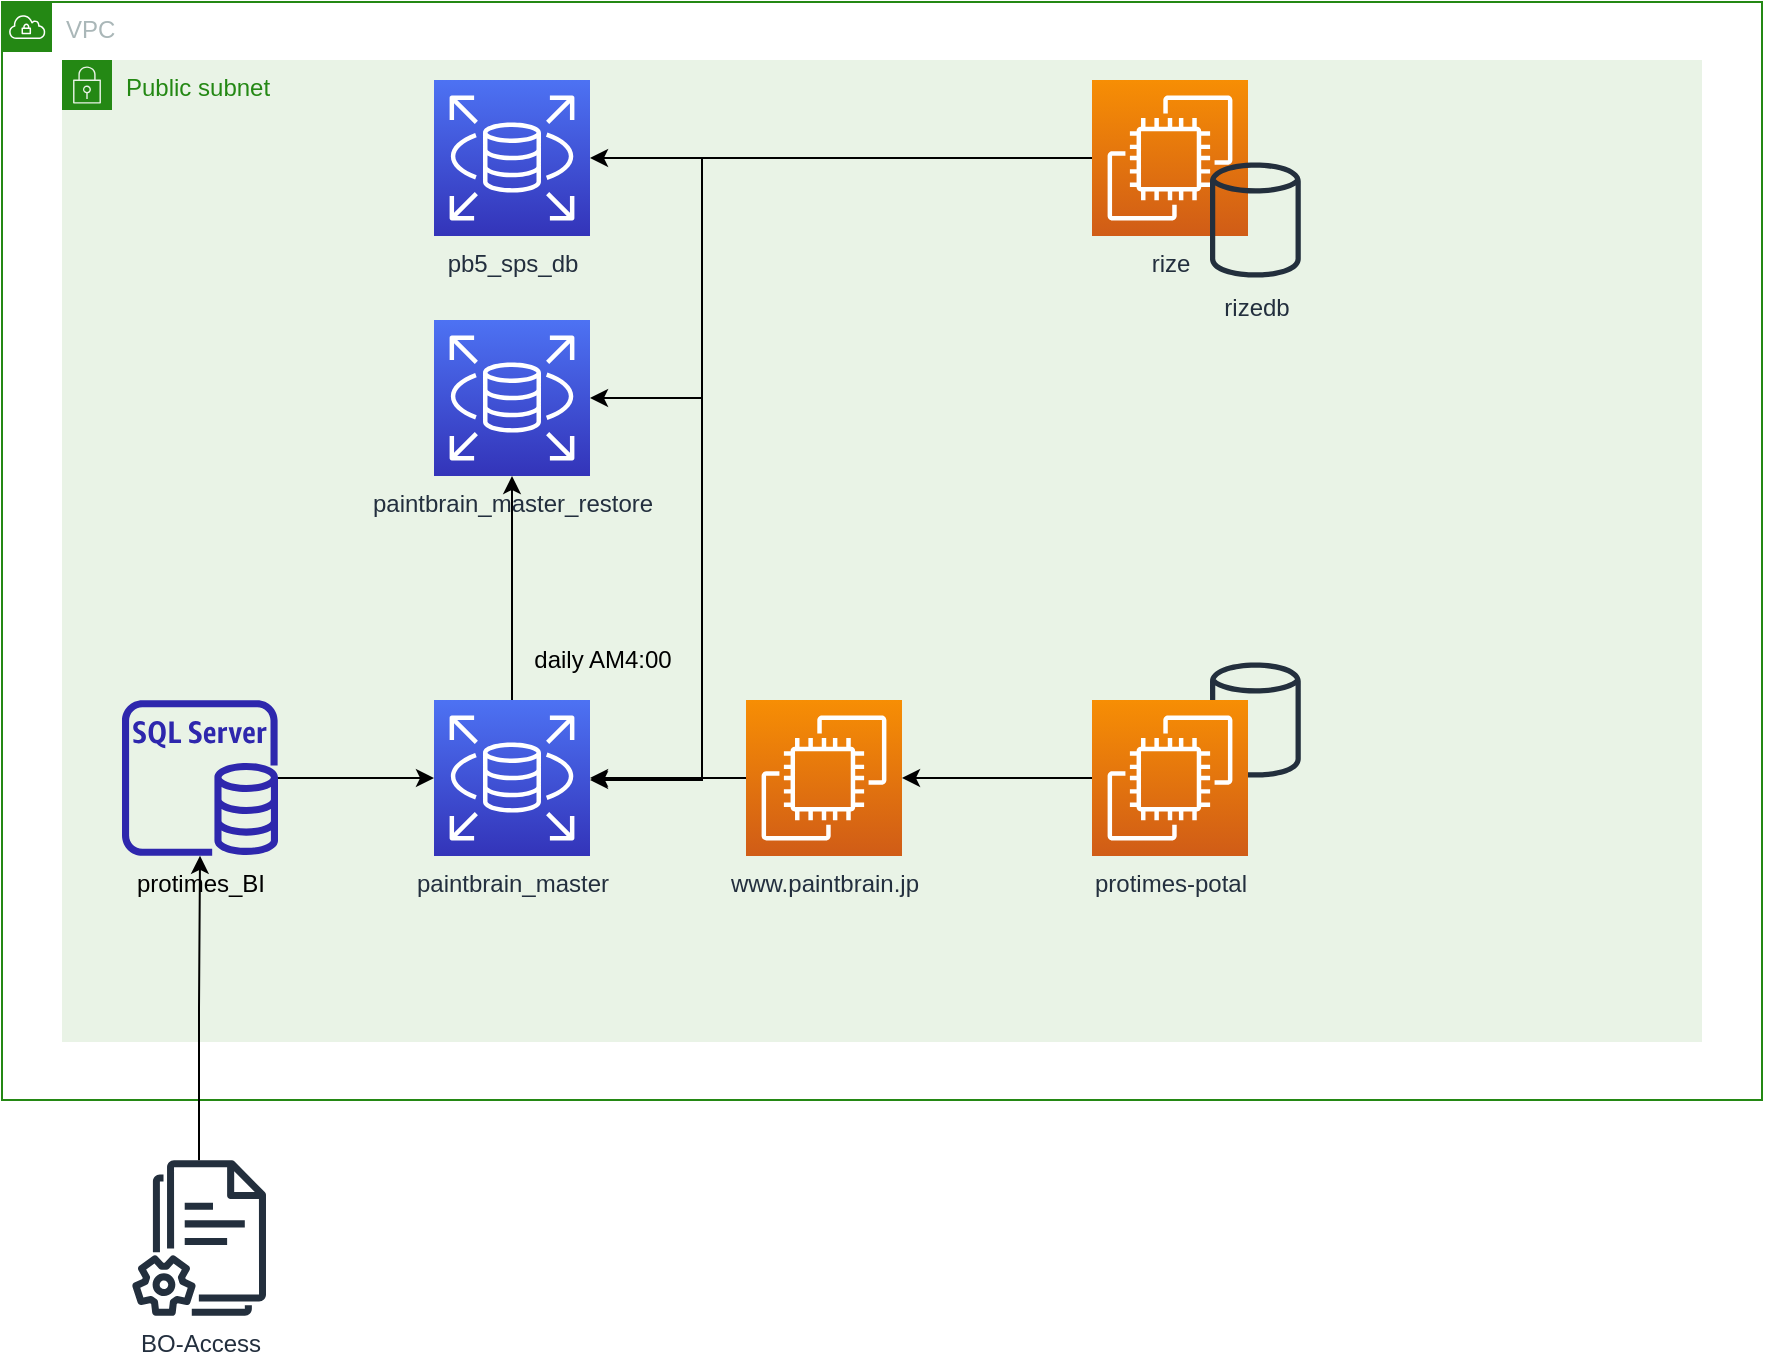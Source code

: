 <mxfile version="19.0.0" type="github">
  <diagram id="X_uQk7BK54YbEMtX285s" name="Page-1">
    <mxGraphModel dx="968" dy="651" grid="1" gridSize="10" guides="1" tooltips="1" connect="1" arrows="1" fold="1" page="1" pageScale="1" pageWidth="1169" pageHeight="1654" math="0" shadow="0">
      <root>
        <mxCell id="0" />
        <mxCell id="1" parent="0" />
        <mxCell id="W94mFD7Sm96_-OhgsIUf-4" value="VPC" style="points=[[0,0],[0.25,0],[0.5,0],[0.75,0],[1,0],[1,0.25],[1,0.5],[1,0.75],[1,1],[0.75,1],[0.5,1],[0.25,1],[0,1],[0,0.75],[0,0.5],[0,0.25]];outlineConnect=0;gradientColor=none;html=1;whiteSpace=wrap;fontSize=12;fontStyle=0;container=1;pointerEvents=0;collapsible=0;recursiveResize=0;shape=mxgraph.aws4.group;grIcon=mxgraph.aws4.group_vpc;strokeColor=#248814;fillColor=none;verticalAlign=top;align=left;spacingLeft=30;fontColor=#AAB7B8;dashed=0;" vertex="1" parent="1">
          <mxGeometry x="40" y="41" width="880" height="549" as="geometry" />
        </mxCell>
        <mxCell id="W94mFD7Sm96_-OhgsIUf-5" value="Public subnet" style="points=[[0,0],[0.25,0],[0.5,0],[0.75,0],[1,0],[1,0.25],[1,0.5],[1,0.75],[1,1],[0.75,1],[0.5,1],[0.25,1],[0,1],[0,0.75],[0,0.5],[0,0.25]];outlineConnect=0;gradientColor=none;html=1;whiteSpace=wrap;fontSize=12;fontStyle=0;container=1;pointerEvents=0;collapsible=0;recursiveResize=0;shape=mxgraph.aws4.group;grIcon=mxgraph.aws4.group_security_group;grStroke=0;strokeColor=#248814;fillColor=#E9F3E6;verticalAlign=top;align=left;spacingLeft=30;fontColor=#248814;dashed=0;" vertex="1" parent="W94mFD7Sm96_-OhgsIUf-4">
          <mxGeometry x="30" y="29" width="820" height="491" as="geometry" />
        </mxCell>
        <mxCell id="W94mFD7Sm96_-OhgsIUf-18" style="edgeStyle=orthogonalEdgeStyle;rounded=0;orthogonalLoop=1;jettySize=auto;html=1;exitX=0.5;exitY=0;exitDx=0;exitDy=0;exitPerimeter=0;" edge="1" parent="W94mFD7Sm96_-OhgsIUf-5" source="W94mFD7Sm96_-OhgsIUf-6" target="W94mFD7Sm96_-OhgsIUf-15">
          <mxGeometry relative="1" as="geometry" />
        </mxCell>
        <mxCell id="W94mFD7Sm96_-OhgsIUf-6" value="paintbrain_master" style="sketch=0;points=[[0,0,0],[0.25,0,0],[0.5,0,0],[0.75,0,0],[1,0,0],[0,1,0],[0.25,1,0],[0.5,1,0],[0.75,1,0],[1,1,0],[0,0.25,0],[0,0.5,0],[0,0.75,0],[1,0.25,0],[1,0.5,0],[1,0.75,0]];outlineConnect=0;fontColor=#232F3E;gradientColor=#4D72F3;gradientDirection=north;fillColor=#3334B9;strokeColor=#ffffff;dashed=0;verticalLabelPosition=bottom;verticalAlign=top;align=center;html=1;fontSize=12;fontStyle=0;aspect=fixed;shape=mxgraph.aws4.resourceIcon;resIcon=mxgraph.aws4.rds;" vertex="1" parent="W94mFD7Sm96_-OhgsIUf-5">
          <mxGeometry x="186" y="320" width="78" height="78" as="geometry" />
        </mxCell>
        <mxCell id="W94mFD7Sm96_-OhgsIUf-23" style="edgeStyle=orthogonalEdgeStyle;rounded=0;orthogonalLoop=1;jettySize=auto;html=1;exitX=0;exitY=0.5;exitDx=0;exitDy=0;exitPerimeter=0;" edge="1" parent="W94mFD7Sm96_-OhgsIUf-5" source="W94mFD7Sm96_-OhgsIUf-7" target="W94mFD7Sm96_-OhgsIUf-6">
          <mxGeometry relative="1" as="geometry" />
        </mxCell>
        <mxCell id="W94mFD7Sm96_-OhgsIUf-7" value="www.paintbrain.jp" style="sketch=0;points=[[0,0,0],[0.25,0,0],[0.5,0,0],[0.75,0,0],[1,0,0],[0,1,0],[0.25,1,0],[0.5,1,0],[0.75,1,0],[1,1,0],[0,0.25,0],[0,0.5,0],[0,0.75,0],[1,0.25,0],[1,0.5,0],[1,0.75,0]];outlineConnect=0;fontColor=#232F3E;gradientColor=#F78E04;gradientDirection=north;fillColor=#D05C17;strokeColor=#ffffff;dashed=0;verticalLabelPosition=bottom;verticalAlign=top;align=center;html=1;fontSize=12;fontStyle=0;aspect=fixed;shape=mxgraph.aws4.resourceIcon;resIcon=mxgraph.aws4.ec2;" vertex="1" parent="W94mFD7Sm96_-OhgsIUf-5">
          <mxGeometry x="342" y="320" width="78" height="78" as="geometry" />
        </mxCell>
        <mxCell id="W94mFD7Sm96_-OhgsIUf-26" style="edgeStyle=orthogonalEdgeStyle;rounded=0;orthogonalLoop=1;jettySize=auto;html=1;exitX=0;exitY=0.5;exitDx=0;exitDy=0;exitPerimeter=0;entryX=1;entryY=0.5;entryDx=0;entryDy=0;entryPerimeter=0;" edge="1" parent="W94mFD7Sm96_-OhgsIUf-5" source="W94mFD7Sm96_-OhgsIUf-12" target="W94mFD7Sm96_-OhgsIUf-14">
          <mxGeometry relative="1" as="geometry" />
        </mxCell>
        <mxCell id="W94mFD7Sm96_-OhgsIUf-27" style="edgeStyle=orthogonalEdgeStyle;rounded=0;orthogonalLoop=1;jettySize=auto;html=1;exitX=0;exitY=0.5;exitDx=0;exitDy=0;exitPerimeter=0;entryX=1;entryY=0.5;entryDx=0;entryDy=0;entryPerimeter=0;" edge="1" parent="W94mFD7Sm96_-OhgsIUf-5" source="W94mFD7Sm96_-OhgsIUf-12" target="W94mFD7Sm96_-OhgsIUf-15">
          <mxGeometry relative="1" as="geometry">
            <Array as="points">
              <mxPoint x="320" y="49" />
              <mxPoint x="320" y="169" />
            </Array>
          </mxGeometry>
        </mxCell>
        <mxCell id="W94mFD7Sm96_-OhgsIUf-12" value="rize" style="sketch=0;points=[[0,0,0],[0.25,0,0],[0.5,0,0],[0.75,0,0],[1,0,0],[0,1,0],[0.25,1,0],[0.5,1,0],[0.75,1,0],[1,1,0],[0,0.25,0],[0,0.5,0],[0,0.75,0],[1,0.25,0],[1,0.5,0],[1,0.75,0]];outlineConnect=0;fontColor=#232F3E;gradientColor=#F78E04;gradientDirection=north;fillColor=#D05C17;strokeColor=#ffffff;dashed=0;verticalLabelPosition=bottom;verticalAlign=top;align=center;html=1;fontSize=12;fontStyle=0;aspect=fixed;shape=mxgraph.aws4.resourceIcon;resIcon=mxgraph.aws4.ec2;" vertex="1" parent="W94mFD7Sm96_-OhgsIUf-5">
          <mxGeometry x="515" y="10" width="78" height="78" as="geometry" />
        </mxCell>
        <mxCell id="W94mFD7Sm96_-OhgsIUf-13" value="rizedb" style="sketch=0;outlineConnect=0;fontColor=#232F3E;gradientColor=none;fillColor=#232F3D;strokeColor=none;dashed=0;verticalLabelPosition=bottom;verticalAlign=top;align=center;html=1;fontSize=12;fontStyle=0;aspect=fixed;pointerEvents=1;shape=mxgraph.aws4.generic_database;" vertex="1" parent="W94mFD7Sm96_-OhgsIUf-5">
          <mxGeometry x="574" y="50" width="45.39" height="60" as="geometry" />
        </mxCell>
        <mxCell id="W94mFD7Sm96_-OhgsIUf-14" value="pb5_sps_db" style="sketch=0;points=[[0,0,0],[0.25,0,0],[0.5,0,0],[0.75,0,0],[1,0,0],[0,1,0],[0.25,1,0],[0.5,1,0],[0.75,1,0],[1,1,0],[0,0.25,0],[0,0.5,0],[0,0.75,0],[1,0.25,0],[1,0.5,0],[1,0.75,0]];outlineConnect=0;fontColor=#232F3E;gradientColor=#4D72F3;gradientDirection=north;fillColor=#3334B9;strokeColor=#ffffff;dashed=0;verticalLabelPosition=bottom;verticalAlign=top;align=center;html=1;fontSize=12;fontStyle=0;aspect=fixed;shape=mxgraph.aws4.resourceIcon;resIcon=mxgraph.aws4.rds;" vertex="1" parent="W94mFD7Sm96_-OhgsIUf-5">
          <mxGeometry x="186" y="10" width="78" height="78" as="geometry" />
        </mxCell>
        <mxCell id="W94mFD7Sm96_-OhgsIUf-15" value="paintbrain_master_restore" style="sketch=0;points=[[0,0,0],[0.25,0,0],[0.5,0,0],[0.75,0,0],[1,0,0],[0,1,0],[0.25,1,0],[0.5,1,0],[0.75,1,0],[1,1,0],[0,0.25,0],[0,0.5,0],[0,0.75,0],[1,0.25,0],[1,0.5,0],[1,0.75,0]];outlineConnect=0;fontColor=#232F3E;gradientColor=#4D72F3;gradientDirection=north;fillColor=#3334B9;strokeColor=#ffffff;dashed=0;verticalLabelPosition=bottom;verticalAlign=top;align=center;html=1;fontSize=12;fontStyle=0;aspect=fixed;shape=mxgraph.aws4.resourceIcon;resIcon=mxgraph.aws4.rds;" vertex="1" parent="W94mFD7Sm96_-OhgsIUf-5">
          <mxGeometry x="186" y="130" width="78" height="78" as="geometry" />
        </mxCell>
        <mxCell id="W94mFD7Sm96_-OhgsIUf-11" value="" style="sketch=0;outlineConnect=0;fontColor=#232F3E;gradientColor=none;fillColor=#232F3D;strokeColor=none;dashed=0;verticalLabelPosition=bottom;verticalAlign=top;align=center;html=1;fontSize=12;fontStyle=0;aspect=fixed;pointerEvents=1;shape=mxgraph.aws4.generic_database;" vertex="1" parent="W94mFD7Sm96_-OhgsIUf-5">
          <mxGeometry x="574.01" y="300" width="45.38" height="60" as="geometry" />
        </mxCell>
        <mxCell id="W94mFD7Sm96_-OhgsIUf-22" style="edgeStyle=orthogonalEdgeStyle;rounded=0;orthogonalLoop=1;jettySize=auto;html=1;exitX=0;exitY=0.5;exitDx=0;exitDy=0;exitPerimeter=0;entryX=1;entryY=0.5;entryDx=0;entryDy=0;entryPerimeter=0;" edge="1" parent="W94mFD7Sm96_-OhgsIUf-5" source="W94mFD7Sm96_-OhgsIUf-10" target="W94mFD7Sm96_-OhgsIUf-7">
          <mxGeometry relative="1" as="geometry" />
        </mxCell>
        <mxCell id="W94mFD7Sm96_-OhgsIUf-10" value="protimes-potal" style="sketch=0;points=[[0,0,0],[0.25,0,0],[0.5,0,0],[0.75,0,0],[1,0,0],[0,1,0],[0.25,1,0],[0.5,1,0],[0.75,1,0],[1,1,0],[0,0.25,0],[0,0.5,0],[0,0.75,0],[1,0.25,0],[1,0.5,0],[1,0.75,0]];outlineConnect=0;fontColor=#232F3E;gradientColor=#F78E04;gradientDirection=north;fillColor=#D05C17;strokeColor=#ffffff;dashed=0;verticalLabelPosition=bottom;verticalAlign=top;align=center;html=1;fontSize=12;fontStyle=0;aspect=fixed;shape=mxgraph.aws4.resourceIcon;resIcon=mxgraph.aws4.ec2;" vertex="1" parent="W94mFD7Sm96_-OhgsIUf-5">
          <mxGeometry x="515" y="320" width="78" height="78" as="geometry" />
        </mxCell>
        <mxCell id="W94mFD7Sm96_-OhgsIUf-19" value="daily AM4:00" style="text;html=1;align=center;verticalAlign=middle;resizable=0;points=[];autosize=1;strokeColor=none;fillColor=none;" vertex="1" parent="W94mFD7Sm96_-OhgsIUf-5">
          <mxGeometry x="230" y="290" width="80" height="20" as="geometry" />
        </mxCell>
        <mxCell id="W94mFD7Sm96_-OhgsIUf-1" value="&lt;span style=&quot;color: rgb(0, 0, 0);&quot;&gt;protimes_BI&lt;/span&gt;" style="sketch=0;outlineConnect=0;fontColor=#232F3E;gradientColor=none;fillColor=#2E27AD;strokeColor=none;dashed=0;verticalLabelPosition=bottom;verticalAlign=top;align=center;html=1;fontSize=12;fontStyle=0;aspect=fixed;pointerEvents=1;shape=mxgraph.aws4.rds_sql_server_instance;" vertex="1" parent="W94mFD7Sm96_-OhgsIUf-5">
          <mxGeometry x="30" y="320" width="78" height="78" as="geometry" />
        </mxCell>
        <mxCell id="W94mFD7Sm96_-OhgsIUf-21" style="edgeStyle=orthogonalEdgeStyle;rounded=0;orthogonalLoop=1;jettySize=auto;html=1;entryX=0;entryY=0.5;entryDx=0;entryDy=0;entryPerimeter=0;" edge="1" parent="W94mFD7Sm96_-OhgsIUf-5" source="W94mFD7Sm96_-OhgsIUf-1" target="W94mFD7Sm96_-OhgsIUf-6">
          <mxGeometry relative="1" as="geometry">
            <mxPoint x="78.5" y="560.12" as="sourcePoint" />
            <mxPoint x="79" y="407.902" as="targetPoint" />
            <Array as="points" />
          </mxGeometry>
        </mxCell>
        <mxCell id="W94mFD7Sm96_-OhgsIUf-24" style="edgeStyle=orthogonalEdgeStyle;rounded=0;orthogonalLoop=1;jettySize=auto;html=1;exitX=0;exitY=0.5;exitDx=0;exitDy=0;exitPerimeter=0;" edge="1" parent="W94mFD7Sm96_-OhgsIUf-5" source="W94mFD7Sm96_-OhgsIUf-12" target="W94mFD7Sm96_-OhgsIUf-6">
          <mxGeometry relative="1" as="geometry">
            <mxPoint x="260" y="360" as="targetPoint" />
            <Array as="points">
              <mxPoint x="320" y="49" />
              <mxPoint x="320" y="360" />
            </Array>
          </mxGeometry>
        </mxCell>
        <mxCell id="W94mFD7Sm96_-OhgsIUf-3" value="BO-Access" style="sketch=0;outlineConnect=0;fontColor=#232F3E;gradientColor=none;fillColor=#232F3D;strokeColor=none;dashed=0;verticalLabelPosition=bottom;verticalAlign=top;align=center;html=1;fontSize=12;fontStyle=0;aspect=fixed;pointerEvents=1;shape=mxgraph.aws4.documents2;" vertex="1" parent="1">
          <mxGeometry x="105" y="620" width="67" height="78" as="geometry" />
        </mxCell>
        <mxCell id="W94mFD7Sm96_-OhgsIUf-20" style="edgeStyle=orthogonalEdgeStyle;rounded=0;orthogonalLoop=1;jettySize=auto;html=1;" edge="1" parent="1" source="W94mFD7Sm96_-OhgsIUf-3" target="W94mFD7Sm96_-OhgsIUf-1">
          <mxGeometry relative="1" as="geometry">
            <mxPoint x="305" y="400" as="sourcePoint" />
            <mxPoint x="305" y="288" as="targetPoint" />
          </mxGeometry>
        </mxCell>
      </root>
    </mxGraphModel>
  </diagram>
</mxfile>
